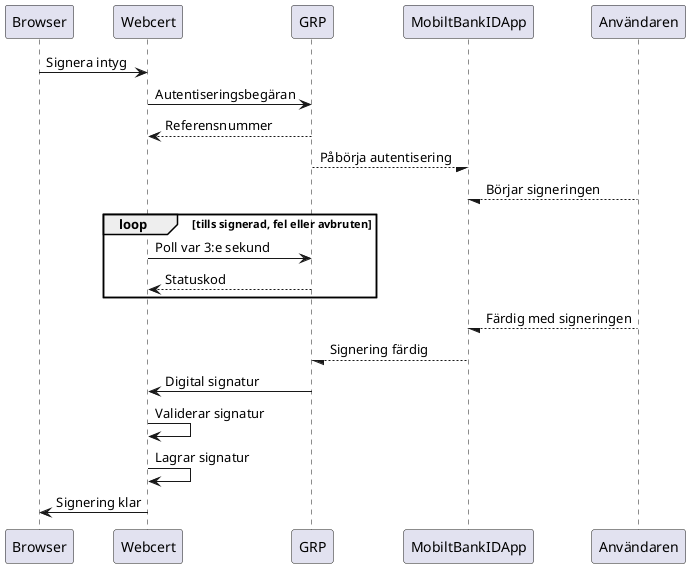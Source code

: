 @startuml
Browser -> Webcert: Signera intyg
Webcert -> GRP: Autentiseringsbegäran
GRP --> Webcert: Referensnummer
GRP --/ MobiltBankIDApp: Påbörja autentisering
Användaren --/ MobiltBankIDApp: Börjar signeringen

loop tills signerad, fel eller avbruten
Webcert -> GRP: Poll var 3:e sekund
GRP --> Webcert: Statuskod
end
Användaren --/ MobiltBankIDApp: Färdig med signeringen
MobiltBankIDApp --/ GRP: Signering färdig

GRP -> Webcert: Digital signatur
Webcert -> Webcert: Validerar signatur
Webcert -> Webcert: Lagrar signatur
Webcert -> Browser: Signering klar
@enduml